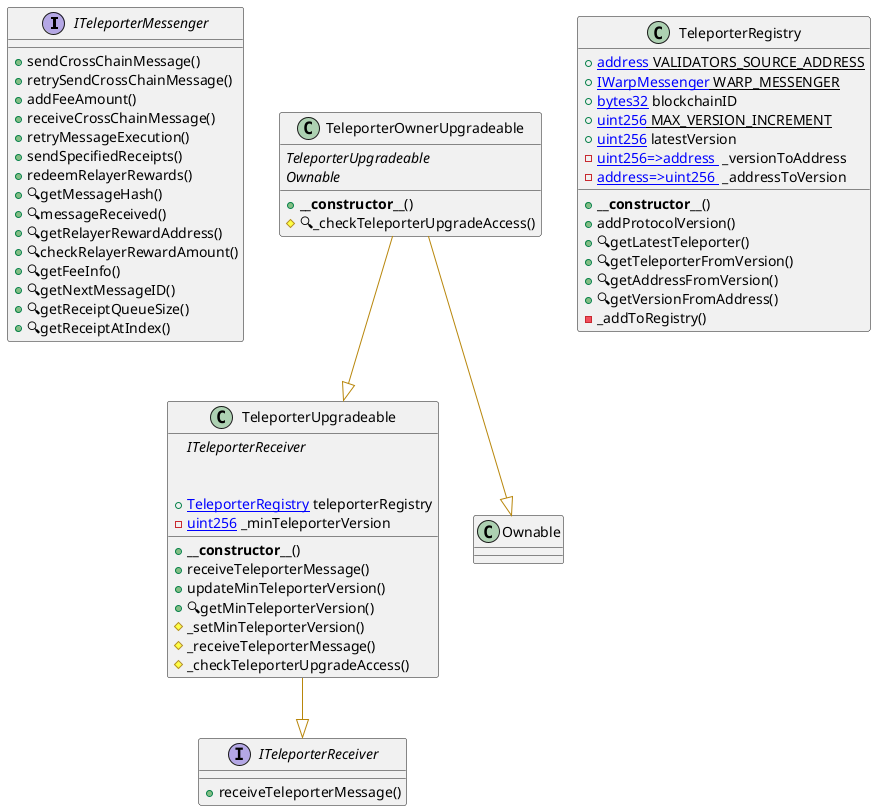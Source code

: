 @startuml Upgrade-UML
' -- generated by: https://marketplace.visualstudio.com/items?itemName=tintinweb.solidity-visual-auditor
'
' -- for auto-render install: https://marketplace.visualstudio.com/items?itemName=jebbs.plantuml
' -- options --



' -- classes --


interface ITeleporterMessenger {
    ' -- inheritance --

    ' -- usingFor --

    ' -- vars --

    ' -- methods --
	+sendCrossChainMessage()
	+retrySendCrossChainMessage()
	+addFeeAmount()
	+receiveCrossChainMessage()
	+retryMessageExecution()
	+sendSpecifiedReceipts()
	+redeemRelayerRewards()
	+🔍getMessageHash()
	+🔍messageReceived()
	+🔍getRelayerRewardAddress()
	+🔍checkRelayerRewardAmount()
	+🔍getFeeInfo()
	+🔍getNextMessageID()
	+🔍getReceiptQueueSize()
	+🔍getReceiptAtIndex()

}


interface ITeleporterReceiver {
    ' -- inheritance --

    ' -- usingFor --

    ' -- vars --

    ' -- methods --
	+receiveTeleporterMessage()

}


class TeleporterRegistry {
    ' -- inheritance --

    ' -- usingFor --

    ' -- vars --
	+{static}[[address]] VALIDATORS_SOURCE_ADDRESS
	+{static}[[IWarpMessenger]] WARP_MESSENGER
	+[[bytes32]] blockchainID
	+{static}[[uint256]] MAX_VERSION_INCREMENT
	+[[uint256]] latestVersion
	-[[mapping uint256=>address ]] _versionToAddress
	-[[mapping address=>uint256 ]] _addressToVersion

    ' -- methods --
	+**__constructor__**()
	+addProtocolVersion()
	+🔍getLatestTeleporter()
	+🔍getTeleporterFromVersion()
	+🔍getAddressFromVersion()
	+🔍getVersionFromAddress()
	-_addToRegistry()

}


class TeleporterUpgradeable {
    ' -- inheritance --
	{abstract}ITeleporterReceiver

    ' -- usingFor --

    ' -- vars --
	+[[TeleporterRegistry]] teleporterRegistry
	-[[uint256]] _minTeleporterVersion

    ' -- methods --
	+**__constructor__**()
	+receiveTeleporterMessage()
	+updateMinTeleporterVersion()
	+🔍getMinTeleporterVersion()
	#_setMinTeleporterVersion()
	#_receiveTeleporterMessage()
	#_checkTeleporterUpgradeAccess()

}


class TeleporterOwnerUpgradeable {
    ' -- inheritance --
	{abstract}TeleporterUpgradeable
	{abstract}Ownable

    ' -- usingFor --

    ' -- vars --

    ' -- methods --
	+**__constructor__**()
	#🔍_checkTeleporterUpgradeAccess()

}
' -- inheritance / usingFor --
TeleporterUpgradeable --[#DarkGoldenRod]|> ITeleporterReceiver
TeleporterOwnerUpgradeable --[#DarkGoldenRod]|> TeleporterUpgradeable
TeleporterOwnerUpgradeable --[#DarkGoldenRod]|> Ownable

@enduml